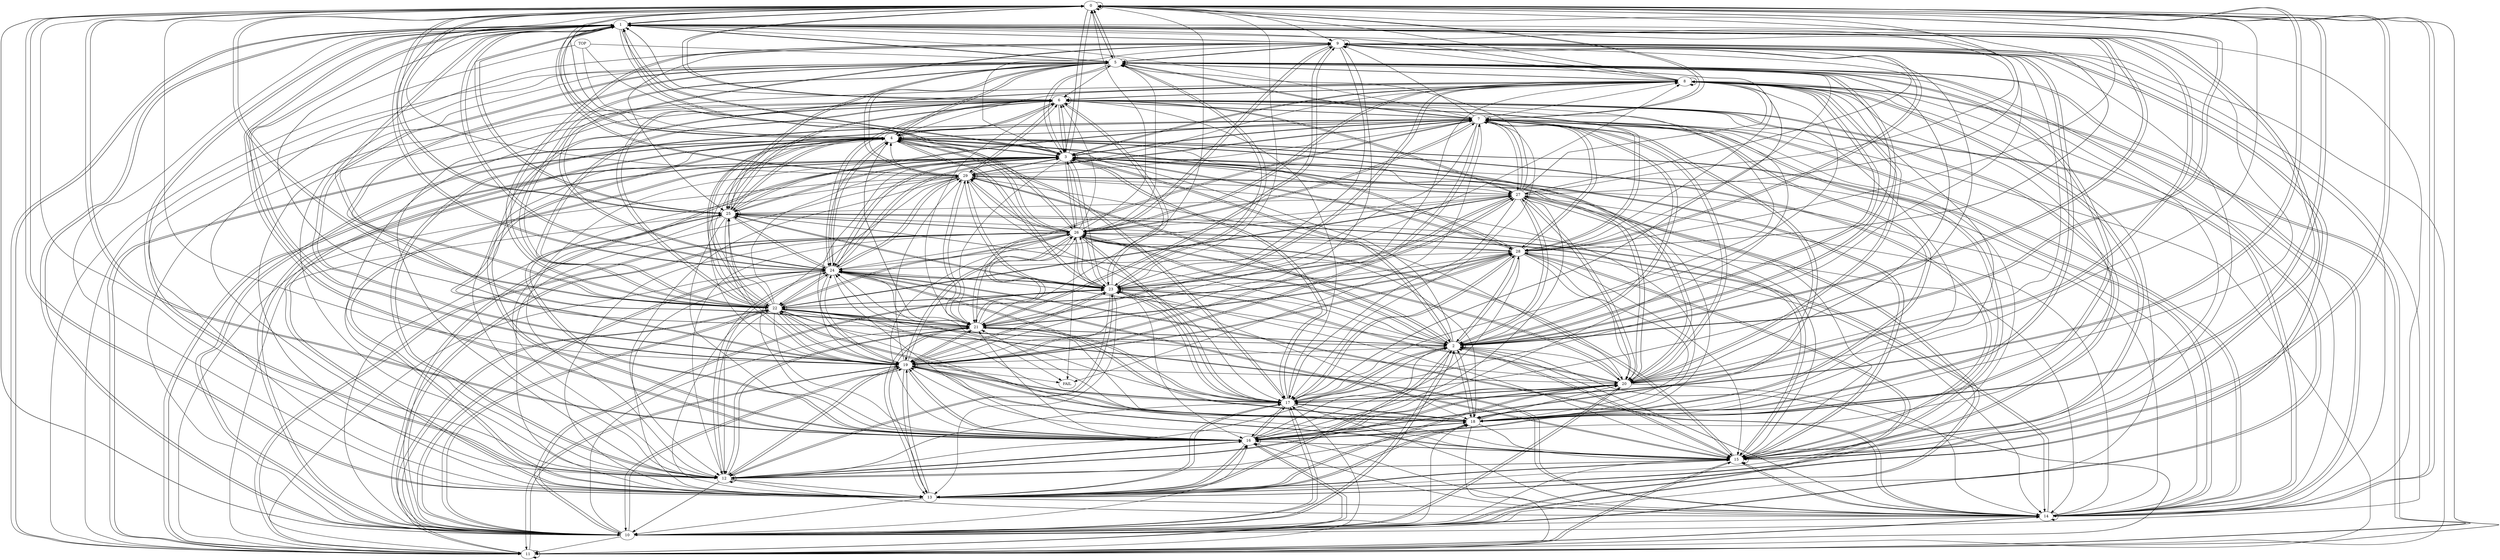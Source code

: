 digraph  {
	
	n16[label="0"];
	n17[label="1"];
	n26[label="10"];
	n10[label="11"];
	n9[label="12"];
	n8[label="13"];
	n7[label="14"];
	n6[label="15"];
	n1[label="16"];
	n5[label="17"];
	n4[label="18"];
	n3[label="19"];
	n15[label="2"];
	n2[label="20"];
	n18[label="21"];
	n25[label="22"];
	n28[label="23"];
	n24[label="24"];
	n23[label="25"];
	n22[label="26"];
	n21[label="27"];
	n20[label="28"];
	n19[label="29"];
	n14[label="3"];
	n13[label="4"];
	n12[label="5"];
	n30[label="6"];
	n11[label="7"];
	n29[label="8"];
	n27[label="9"];
	n31[label="FAIL"];
	n32[label="TOP"];
	n16->n4[penwidth="1.2"];
	n16->n11[penwidth="1.2"];
	n16->n8[penwidth="1.2"];
	n16->n23[penwidth="1.2"];
	n16->n9[penwidth="1.2"];
	n16->n12[penwidth="1.4"];
	n16->n24[penwidth="1.2"];
	n16->n30[penwidth="1.4"];
	n16->n7[penwidth="1.2"];
	n16->n13[penwidth="1.2"];
	n16->n1[penwidth="1.2"];
	n16->n14[penwidth="1.4"];
	n16->n25[penwidth="1.2"];
	n16->n17[penwidth="1.2"];
	n16->n16[penwidth="1.2"];
	n16->n27[penwidth="1.2"];
	n16->n6[penwidth="1.2"];
	n16->n5[penwidth="1.2"];
	n16->n15[penwidth="1.2"];
	n17->n20[penwidth="1.2"];
	n17->n26[penwidth="1.2"];
	n17->n12[penwidth="1.2"];
	n17->n1[penwidth="1.2"];
	n17->n16[penwidth="1.4"];
	n17->n15[penwidth="1.4"];
	n17->n4[penwidth="1.2"];
	n17->n22[penwidth="1.2"];
	n17->n24[penwidth="1.2"];
	n17->n2[penwidth="1.2"];
	n17->n14[penwidth="1.4"];
	n17->n3[penwidth="1.2"];
	n17->n27[penwidth="1.2"];
	n17->n23[penwidth="1.2"];
	n17->n25[penwidth="1.2"];
	n17->n21[penwidth="1.2"];
	n17->n9[penwidth="1.2"];
	n17->n8[penwidth="1.2"];
	n17->n6[penwidth="1.2"];
	n17->n19[penwidth="1.2"];
	n17->n10[penwidth="1.2"];
	n26->n27[penwidth="1.2"];
	n26->n13[penwidth="1.2"];
	n26->n16[penwidth="1.4"];
	n26->n30[penwidth="1.2"];
	n26->n24[penwidth="1.2"];
	n26->n5[penwidth="1.2"];
	n26->n19[penwidth="1.2"];
	n26->n18[penwidth="1.2"];
	n26->n1[penwidth="1.2"];
	n26->n10[penwidth="1.2"];
	n26->n25[penwidth="1.2"];
	n26->n17[penwidth="1.4"];
	n26->n20[penwidth="1.2"];
	n26->n2[penwidth="1.2"];
	n26->n12[penwidth="1.2"];
	n26->n23[penwidth="1.2"];
	n26->n15[penwidth="1.4"];
	n26->n4[penwidth="1.2"];
	n26->n14[penwidth="1.2"];
	n26->n22[penwidth="1.2"];
	n26->n21[penwidth="1.2"];
	n26->n28[penwidth="1.2"];
	n26->n3[penwidth="1.2"];
	n10->n17[penwidth="1.4"];
	n10->n27[penwidth="1.2"];
	n10->n7[penwidth="1.2"];
	n10->n25[penwidth="1.2"];
	n10->n1[penwidth="1.2"];
	n10->n23[penwidth="1.2"];
	n10->n10[penwidth="1.2"];
	n10->n29[penwidth="1.2"];
	n10->n14[penwidth="1.4"];
	n10->n6[penwidth="1.2"];
	n10->n3[penwidth="1.2"];
	n10->n5[penwidth="1.2"];
	n10->n16[penwidth="1.4"];
	n10->n15[penwidth="1.4"];
	n10->n22[penwidth="1.2"];
	n10->n13[penwidth="1.4"];
	n9->n30[penwidth="1.3"];
	n9->n24[penwidth="1.1"];
	n9->n6[penwidth="1.3"];
	n9->n8[penwidth="1.3"];
	n9->n17[penwidth="1.3"];
	n9->n29[penwidth="1.3"];
	n9->n18[penwidth="1.3"];
	n9->n1[penwidth="1.3"];
	n9->n11[penwidth="1.3"];
	n9->n2[penwidth="1.3"];
	n9->n28[penwidth="1.3"];
	n9->n3[penwidth="1.3"];
	n9->n26[penwidth="1.3"];
	n9->n9[penwidth="1.3"];
	n9->n15[penwidth="1.3"];
	n9->n7[penwidth="1.3"];
	n9->n5[penwidth="1.3"];
	n8->n18[penwidth="1.3"];
	n8->n29[penwidth="1.3"];
	n8->n26[penwidth="1.3"];
	n8->n16[penwidth="1.3"];
	n8->n3[penwidth="1.3"];
	n8->n1[penwidth="1.3"];
	n8->n14[penwidth="1.3"];
	n8->n4[penwidth="1.3"];
	n8->n2[penwidth="1.3"];
	n8->n13[penwidth="1.3"];
	n8->n27[penwidth="1.3"];
	n8->n5[penwidth="1.3"];
	n8->n15[penwidth="1.3"];
	n8->n7[penwidth="1.3"];
	n8->n30[penwidth="1.3"];
	n8->n6[penwidth="1.3"];
	n7->n29[penwidth="1.2"];
	n7->n30[penwidth="1.2"];
	n7->n24[penwidth="1.2"];
	n7->n10[penwidth="1.2"];
	n7->n6[penwidth="1.2"];
	n7->n12[penwidth="1.2"];
	n7->n14[penwidth="1.2"];
	n7->n21[penwidth="1.2"];
	n7->n15[penwidth="1.4"];
	n7->n13[penwidth="1.2"];
	n7->n26[penwidth="1.2"];
	n7->n25[penwidth="1.2"];
	n7->n11[penwidth="1.2"];
	n7->n16[penwidth="1.2"];
	n7->n17[penwidth="1.2"];
	n7->n7[penwidth="1.2"];
	n7->n19[penwidth="1.2"];
	n7->n22[penwidth="1.2"];
	n6->n7[penwidth="1.2"];
	n6->n30[penwidth="1.2"];
	n6->n14[penwidth="1.4"];
	n6->n16[penwidth="1.2"];
	n6->n18[penwidth="1.2"];
	n6->n23[penwidth="1.2"];
	n6->n3[penwidth="1.2"];
	n6->n11[penwidth="1.2"];
	n6->n27[penwidth="1.2"];
	n6->n26[penwidth="1.2"];
	n6->n24[penwidth="1.2"];
	n6->n12[penwidth="1.2"];
	n6->n10[penwidth="1.2"];
	n6->n9[penwidth="1.2"];
	n6->n6[penwidth="1.2"];
	n6->n1[penwidth="1.2"];
	n6->n22[penwidth="1.2"];
	n6->n8[penwidth="1.2"];
	n6->n15[penwidth="1.2"];
	n6->n13[penwidth="1.1"];
	n6->n17[penwidth="1.4"];
	n1->n1[penwidth="1.3"];
	n1->n14[penwidth="1.3"];
	n1->n15[penwidth="1.3"];
	n1->n18[penwidth="1.2"];
	n1->n6[penwidth="1.3"];
	n1->n11[penwidth="1.3"];
	n1->n2[penwidth="1.3"];
	n1->n12[penwidth="1.3"];
	n1->n3[penwidth="1.3"];
	n1->n4[penwidth="1.3"];
	n1->n17[penwidth="1.3"];
	n1->n10[penwidth="1.3"];
	n1->n16[penwidth="1.3"];
	n1->n5[penwidth="1.3"];
	n1->n13[penwidth="1.3"];
	n1->n9[penwidth="1.3"];
	n1->n8[penwidth="1.3"];
	n1->n7[penwidth="1.3"];
	n5->n12[penwidth="1.4"];
	n5->n18[penwidth="1.2"];
	n5->n13[penwidth="1.2"];
	n5->n3[penwidth="1.2"];
	n5->n15[penwidth="1.4"];
	n5->n7[penwidth="1.2"];
	n5->n14[penwidth="1.4"];
	n5->n24[penwidth="1.2"];
	n5->n20[penwidth="1.2"];
	n5->n29[penwidth="1.2"];
	n5->n16[penwidth="1.2"];
	n5->n1[penwidth="1.2"];
	n5->n28[penwidth="1.2"];
	n5->n22[penwidth="1.2"];
	n5->n2[penwidth="1.2"];
	n5->n30[penwidth="1.2"];
	n5->n17[penwidth="1.2"];
	n5->n8[penwidth="1.2"];
	n5->n26[penwidth="1.2"];
	n5->n4[penwidth="1.2"];
	n4->n1[penwidth="1.3"];
	n4->n9[penwidth="1.3"];
	n4->n11[penwidth="1.3"];
	n4->n24[penwidth="1.3"];
	n4->n16[penwidth="1.3"];
	n4->n8[penwidth="1.3"];
	n4->n25[penwidth="1.3"];
	n4->n6[penwidth="1.3"];
	n4->n2[penwidth="1.3"];
	n4->n10[penwidth="1.3"];
	n4->n29[penwidth="1.3"];
	n4->n27[penwidth="1.3"];
	n4->n3[penwidth="1.3"];
	n4->n5[penwidth="1.3"];
	n4->n15[penwidth="1.3"];
	n3->n2[penwidth="1.2"];
	n3->n20[penwidth="1.1"];
	n3->n5[penwidth="1.2"];
	n3->n25[penwidth="1.1"];
	n3->n7[penwidth="1.2"];
	n3->n21[penwidth="1.2"];
	n3->n10[penwidth="1.1"];
	n3->n13[penwidth="1.1"];
	n3->n19[penwidth="1.2"];
	n3->n26[penwidth="1.2"];
	n3->n14[penwidth="1.2"];
	n3->n28[penwidth="1.1"];
	n3->n18[penwidth="1.2"];
	n3->n30[penwidth="1.2"];
	n3->n9[penwidth="1.1"];
	n3->n23[penwidth="1.1"];
	n3->n1[penwidth="1.2"];
	n3->n6[penwidth="1.1"];
	n3->n3[penwidth="1.1"];
	n3->n17[penwidth="1.2"];
	n3->n31[penwidth="1.1"];
	n3->n8[penwidth="1.2"];
	n3->n4[penwidth="1.1"];
	n3->n16[penwidth="1.2"];
	n3->n12[penwidth="1.2"];
	n3->n29[penwidth="1.2"];
	n3->n22[penwidth="1.1"];
	n3->n11[penwidth="1.1"];
	n3->n24[penwidth="1.1"];
	n15->n8[penwidth="1.2"];
	n15->n6[penwidth="1.2"];
	n15->n17[penwidth="1.2"];
	n15->n29[penwidth="1.2"];
	n15->n16[penwidth="1.2"];
	n15->n4[penwidth="1.2"];
	n15->n26[penwidth="1.2"];
	n15->n15[penwidth="1.4"];
	n15->n11[penwidth="1.2"];
	n15->n3[penwidth="1.2"];
	n15->n21[penwidth="1.2"];
	n15->n25[penwidth="1.2"];
	n15->n19[penwidth="1.2"];
	n15->n5[penwidth="1.2"];
	n15->n13[penwidth="1.3"];
	n15->n14[penwidth="1.4"];
	n15->n12[penwidth="1.2"];
	n15->n20[penwidth="1.2"];
	n15->n22[penwidth="1.2"];
	n15->n18[penwidth="1.2"];
	n2->n5[penwidth="1.2"];
	n2->n9[penwidth="1.2"];
	n2->n13[penwidth="1.2"];
	n2->n28[penwidth="1.2"];
	n2->n21[penwidth="1.2"];
	n2->n27[penwidth="1.2"];
	n2->n12[penwidth="1.4"];
	n2->n22[penwidth="1.2"];
	n2->n17[penwidth="1.2"];
	n2->n24[penwidth="1.2"];
	n2->n26[penwidth="1.2"];
	n2->n15[penwidth="1.2"];
	n2->n11[penwidth="1.2"];
	n2->n14[penwidth="1.4"];
	n2->n16[penwidth="1.2"];
	n2->n7[penwidth="1.2"];
	n2->n29[penwidth="1.2"];
	n2->n8[penwidth="1.2"];
	n2->n1[penwidth="1.2"];
	n18->n13[penwidth="1.4"];
	n18->n15[penwidth="1.4"];
	n18->n27[penwidth="1.2"];
	n18->n5[penwidth="1.2"];
	n18->n25[penwidth="1.2"];
	n18->n30[penwidth="1.1"];
	n18->n20[penwidth="1.2"];
	n18->n29[penwidth="1.2"];
	n18->n9[penwidth="1.2"];
	n18->n11[penwidth="1.2"];
	n18->n12[penwidth="1.2"];
	n18->n3[penwidth="1.2"];
	n18->n19[penwidth="1.2"];
	n18->n16[penwidth="1.2"];
	n18->n22[penwidth="1.2"];
	n18->n17[penwidth="1.4"];
	n18->n8[penwidth="1.2"];
	n18->n4[penwidth="1.2"];
	n25->n6[penwidth="1.1"];
	n25->n17[penwidth="1.1"];
	n25->n9[penwidth="1.2"];
	n25->n16[penwidth="1.2"];
	n25->n12[penwidth="1.1"];
	n25->n4[penwidth="1.2"];
	n25->n10[penwidth="1.2"];
	n25->n21[penwidth="1.2"];
	n25->n3[penwidth="1.2"];
	n25->n1[penwidth="1.1"];
	n25->n22[penwidth="1.1"];
	n25->n20[penwidth="1.2"];
	n25->n23[penwidth="1.2"];
	n25->n27[penwidth="1.1"];
	n25->n13[penwidth="1.1"];
	n25->n14[penwidth="1.1"];
	n25->n25[penwidth="1.2"];
	n25->n18[penwidth="1.2"];
	n25->n8[penwidth="1.1"];
	n25->n15[penwidth="1.1"];
	n25->n7[penwidth="1.2"];
	n25->n24[penwidth="1.1"];
	n25->n29[penwidth="1.2"];
	n25->n5[penwidth="1.2"];
	n25->n30[penwidth="1.1"];
	n25->n26[penwidth="1.1"];
	n25->n31[penwidth="1.1"];
	n25->n28[penwidth="1.2"];
	n25->n11[penwidth="1.1"];
	n28->n23[penwidth="1.2"];
	n28->n20[penwidth="1.2"];
	n28->n25[penwidth="1.2"];
	n28->n19[penwidth="1.2"];
	n28->n6[penwidth="1.2"];
	n28->n2[penwidth="1.1"];
	n28->n4[penwidth="1.1"];
	n28->n21[penwidth="1.2"];
	n28->n12[penwidth="1.1"];
	n28->n28[penwidth="1.1"];
	n28->n16[penwidth="1.1"];
	n28->n22[penwidth="1.2"];
	n28->n15[penwidth="1.1"];
	n28->n18[penwidth="1.1"];
	n28->n26[penwidth="1.2"];
	n28->n8[penwidth="1.1"];
	n28->n5[penwidth="1.1"];
	n28->n24[penwidth="1.1"];
	n28->n30[penwidth="1.1"];
	n28->n1[penwidth="1.1"];
	n28->n3[penwidth="1.2"];
	n28->n13[penwidth="1.2"];
	n28->n29[penwidth="1.1"];
	n28->n9[penwidth="1.1"];
	n28->n14[penwidth="1.2"];
	n24->n11[penwidth="1.2"];
	n24->n30[penwidth="1.2"];
	n24->n27[penwidth="1.2"];
	n24->n15[penwidth="1.2"];
	n24->n17[penwidth="1.2"];
	n24->n25[penwidth="1.2"];
	n24->n3[penwidth="1.2"];
	n24->n16[penwidth="1.2"];
	n24->n9[penwidth="1.2"];
	n24->n18[penwidth="1.2"];
	n24->n13[penwidth="1.2"];
	n24->n19[penwidth="1.2"];
	n24->n1[penwidth="1.2"];
	n24->n6[penwidth="1.2"];
	n24->n10[penwidth="1.2"];
	n24->n8[penwidth="1.2"];
	n24->n21[penwidth="1.2"];
	n24->n4[penwidth="1.2"];
	n24->n28[penwidth="1.2"];
	n24->n14[penwidth="1.4"];
	n24->n23[penwidth="1.2"];
	n24->n7[penwidth="1.2"];
	n24->n26[penwidth="1.2"];
	n23->n9[penwidth="1.2"];
	n23->n12[penwidth="1.4"];
	n23->n1[penwidth="1.2"];
	n23->n28[penwidth="1.2"];
	n23->n17[penwidth="1.4"];
	n23->n14[penwidth="1.2"];
	n23->n15[penwidth="1.4"];
	n23->n16[penwidth="1.4"];
	n23->n22[penwidth="1.2"];
	n23->n3[penwidth="1.2"];
	n23->n6[penwidth="1.2"];
	n23->n23[penwidth="1.2"];
	n23->n13[penwidth="1.2"];
	n23->n11[penwidth="1.2"];
	n23->n26[penwidth="1.2"];
	n23->n30[penwidth="1.2"];
	n23->n7[penwidth="1.2"];
	n23->n24[penwidth="1.2"];
	n22->n7[penwidth="1.2"];
	n22->n19[penwidth="1.2"];
	n22->n23[penwidth="1.1"];
	n22->n14[penwidth="1.1"];
	n22->n26[penwidth="1.2"];
	n22->n3[penwidth="1.2"];
	n22->n27[penwidth="1.1"];
	n22->n18[penwidth="1.2"];
	n22->n28[penwidth="1.1"];
	n22->n20[penwidth="1.2"];
	n22->n13[penwidth="1.2"];
	n22->n1[penwidth="1.1"];
	n22->n25[penwidth="1.2"];
	n22->n17[penwidth="1.2"];
	n22->n29[penwidth="1.1"];
	n22->n24[penwidth="1.2"];
	n22->n15[penwidth="1.2"];
	n22->n4[penwidth="1.2"];
	n22->n12[penwidth="1.1"];
	n22->n10[penwidth="1.1"];
	n22->n9[penwidth="1.1"];
	n22->n11[penwidth="1.1"];
	n22->n30[penwidth="1.1"];
	n22->n6[penwidth="1.1"];
	n22->n8[penwidth="1.2"];
	n22->n31[penwidth="1.1"];
	n22->n5[penwidth="1.2"];
	n22->n16[penwidth="1.2"];
	n22->n2[penwidth="1.2"];
	n22->n21[penwidth="1.1"];
	n21->n26[penwidth="1.3"];
	n21->n25[penwidth="1.3"];
	n21->n3[penwidth="1.3"];
	n21->n5[penwidth="1.3"];
	n21->n15[penwidth="1.3"];
	n21->n29[penwidth="1.3"];
	n21->n28[penwidth="1.3"];
	n21->n16[penwidth="1.3"];
	n21->n27[penwidth="1.3"];
	n21->n2[penwidth="1.3"];
	n21->n11[penwidth="1.3"];
	n21->n6[penwidth="1.3"];
	n21->n12[penwidth="1.3"];
	n21->n30[penwidth="1.3"];
	n21->n1[penwidth="1.3"];
	n21->n23[penwidth="1.1"];
	n20->n18[penwidth="1.2"];
	n20->n16[penwidth="1.4"];
	n20->n7[penwidth="1.2"];
	n20->n26[penwidth="1.2"];
	n20->n1[penwidth="1.2"];
	n20->n15[penwidth="1.4"];
	n20->n14[penwidth="1.2"];
	n20->n5[penwidth="1.2"];
	n20->n30[penwidth="1.2"];
	n20->n3[penwidth="1.2"];
	n20->n4[penwidth="1.2"];
	n20->n2[penwidth="1.2"];
	n20->n11[penwidth="1.2"];
	n20->n25[penwidth="1.2"];
	n20->n6[penwidth="1.2"];
	n20->n13[penwidth="1.2"];
	n20->n29[penwidth="1.2"];
	n20->n12[penwidth="1.1"];
	n20->n23[penwidth="1.2"];
	n20->n27[penwidth="1.2"];
	n20->n24[penwidth="1.2"];
	n19->n10[penwidth="1.2"];
	n19->n4[penwidth="1.2"];
	n19->n13[penwidth="1.2"];
	n19->n17[penwidth="1.2"];
	n19->n16[penwidth="1.2"];
	n19->n1[penwidth="1.2"];
	n19->n9[penwidth="1.2"];
	n19->n19[penwidth="1.2"];
	n19->n2[penwidth="1.2"];
	n19->n28[penwidth="1.2"];
	n19->n8[penwidth="1.2"];
	n19->n29[penwidth="1.2"];
	n19->n6[penwidth="1.2"];
	n19->n21[penwidth="1.2"];
	n19->n22[penwidth="1.2"];
	n19->n30[penwidth="1.2"];
	n19->n24[penwidth="1.2"];
	n19->n15[penwidth="1.4"];
	n19->n18[penwidth="1.2"];
	n19->n14[penwidth="1.2"];
	n19->n12[penwidth="1.3"];
	n19->n5[penwidth="1.2"];
	n14->n28[penwidth="1.1"];
	n14->n21[penwidth="1.2"];
	n14->n24[penwidth="1.2"];
	n14->n17[penwidth="1.2"];
	n14->n16[penwidth="1.2"];
	n14->n18[penwidth="1.1"];
	n14->n10[penwidth="1.1"];
	n14->n27[penwidth="1.2"];
	n14->n5[penwidth="1.2"];
	n14->n30[penwidth="1.2"];
	n14->n20[penwidth="1.1"];
	n14->n4[penwidth="1.2"];
	n14->n14[penwidth="1.1"];
	n14->n6[penwidth="1.2"];
	n14->n11[penwidth="1.2"];
	n14->n13[penwidth="1.1"];
	n14->n29[penwidth="1.1"];
	n14->n1[penwidth="1.2"];
	n14->n19[penwidth="1.1"];
	n14->n2[penwidth="1.2"];
	n14->n15[penwidth="1.2"];
	n14->n26[penwidth="1.2"];
	n14->n22[penwidth="1.2"];
	n14->n23[penwidth="1.2"];
	n14->n9[penwidth="1.1"];
	n14->n12[penwidth="1.1"];
	n14->n8[penwidth="1.1"];
	n13->n14[penwidth="1.2"];
	n13->n11[penwidth="1.2"];
	n13->n13[penwidth="1.2"];
	n13->n7[penwidth="1.2"];
	n13->n12[penwidth="1.2"];
	n13->n9[penwidth="1.2"];
	n13->n8[penwidth="1.2"];
	n13->n22[penwidth="1.2"];
	n13->n1[penwidth="1.2"];
	n13->n17[penwidth="1.4"];
	n13->n28[penwidth="1.2"];
	n13->n10[penwidth="1.2"];
	n13->n16[penwidth="1.4"];
	n13->n20[penwidth="1.2"];
	n13->n24[penwidth="1.2"];
	n13->n6[penwidth="1.2"];
	n13->n23[penwidth="1.2"];
	n13->n30[penwidth="1.2"];
	n13->n5[penwidth="1.2"];
	n13->n21[penwidth="1.2"];
	n13->n25[penwidth="1.2"];
	n13->n26[penwidth="1.2"];
	n13->n2[penwidth="1.2"];
	n12->n27[penwidth="1.2"];
	n12->n3[penwidth="1.2"];
	n12->n7[penwidth="1.2"];
	n12->n26[penwidth="1.2"];
	n12->n8[penwidth="1.2"];
	n12->n19[penwidth="1.2"];
	n12->n9[penwidth="1.2"];
	n12->n30[penwidth="1.2"];
	n12->n15[penwidth="1.4"];
	n12->n25[penwidth="1.2"];
	n12->n12[penwidth="1.1"];
	n12->n18[penwidth="1.2"];
	n12->n16[penwidth="1.4"];
	n12->n29[penwidth="1.2"];
	n12->n23[penwidth="1.2"];
	n12->n14[penwidth="1.2"];
	n12->n1[penwidth="1.2"];
	n12->n11[penwidth="1.2"];
	n12->n17[penwidth="1.4"];
	n12->n13[penwidth="1.2"];
	n12->n28[penwidth="1.2"];
	n12->n10[penwidth="1.2"];
	n30->n16[penwidth="1.2"];
	n30->n29[penwidth="1.2"];
	n30->n28[penwidth="1.2"];
	n30->n11[penwidth="1.2"];
	n30->n23[penwidth="1.2"];
	n30->n13[penwidth="1.4"];
	n30->n24[penwidth="1.2"];
	n30->n4[penwidth="1.2"];
	n30->n17[penwidth="1.4"];
	n30->n19[penwidth="1.2"];
	n30->n7[penwidth="1.2"];
	n30->n30[penwidth="1.2"];
	n30->n14[penwidth="1.2"];
	n30->n3[penwidth="1.2"];
	n30->n25[penwidth="1.2"];
	n30->n20[penwidth="1.2"];
	n30->n21[penwidth="1.2"];
	n30->n6[penwidth="1.2"];
	n30->n15[penwidth="1.2"];
	n30->n1[penwidth="1.2"];
	n11->n16[penwidth="1.2"];
	n11->n5[penwidth="1.1"];
	n11->n8[penwidth="1.1"];
	n11->n29[penwidth="1.2"];
	n11->n14[penwidth="1.2"];
	n11->n15[penwidth="1.2"];
	n11->n23[penwidth="1.1"];
	n11->n11[penwidth="1.1"];
	n11->n2[penwidth="1.1"];
	n11->n25[penwidth="1.2"];
	n11->n28[penwidth="1.2"];
	n11->n30[penwidth="1.2"];
	n11->n22[penwidth="1.2"];
	n11->n1[penwidth="1.2"];
	n11->n24[penwidth="1.2"];
	n11->n27[penwidth="1.2"];
	n11->n6[penwidth="1.1"];
	n11->n9[penwidth="1.2"];
	n11->n7[penwidth="1.1"];
	n11->n4[penwidth="1.2"];
	n11->n10[penwidth="1.2"];
	n11->n31[penwidth="1.1"];
	n11->n20[penwidth="1.2"];
	n11->n13[penwidth="1.2"];
	n11->n3[penwidth="1.1"];
	n11->n17[penwidth="1.1"];
	n11->n21[penwidth="1.1"];
	n11->n18[penwidth="1.1"];
	n11->n12[penwidth="1.2"];
	n11->n19[penwidth="1.2"];
	n29->n10[penwidth="1.2"];
	n29->n27[penwidth="1.2"];
	n29->n13[penwidth="1.2"];
	n29->n22[penwidth="1.2"];
	n29->n8[penwidth="1.2"];
	n29->n26[penwidth="1.2"];
	n29->n16[penwidth="1.4"];
	n29->n2[penwidth="1.2"];
	n29->n18[penwidth="1.2"];
	n29->n25[penwidth="1.2"];
	n29->n14[penwidth="1.4"];
	n29->n17[penwidth="1.4"];
	n29->n1[penwidth="1.2"];
	n29->n30[penwidth="1.2"];
	n29->n12[penwidth="1.4"];
	n29->n15[penwidth="1.4"];
	n29->n29[penwidth="1.2"];
	n27->n27[penwidth="1.3"];
	n27->n5[penwidth="1.3"];
	n27->n28[penwidth="1.3"];
	n27->n18[penwidth="1.3"];
	n27->n4[penwidth="1.3"];
	n27->n23[penwidth="1.3"];
	n27->n9[penwidth="1.3"];
	n27->n20[penwidth="1.2"];
	n27->n22[penwidth="1.3"];
	n27->n17[penwidth="1.3"];
	n27->n12[penwidth="1.3"];
	n27->n25[penwidth="1.3"];
	n27->n8[penwidth="1.3"];
	n27->n24[penwidth="1.3"];
	n27->n7[penwidth="1.3"];
	n27->n3[penwidth="1.3"];
	n32->n13[penwidth="1.1"];
	n32->n14[penwidth="1.2"];
	n32->n12[penwidth="1.2"];
	n32->n10[penwidth="1.2"];
	
}
